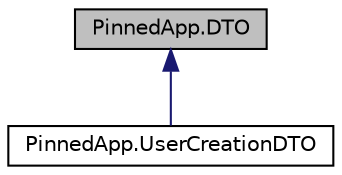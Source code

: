digraph "PinnedApp.DTO"
{
  edge [fontname="Helvetica",fontsize="10",labelfontname="Helvetica",labelfontsize="10"];
  node [fontname="Helvetica",fontsize="10",shape=record];
  Node0 [label="PinnedApp.DTO",height=0.2,width=0.4,color="black", fillcolor="grey75", style="filled", fontcolor="black"];
  Node0 -> Node1 [dir="back",color="midnightblue",fontsize="10",style="solid",fontname="Helvetica"];
  Node1 [label="PinnedApp.UserCreationDTO",height=0.2,width=0.4,color="black", fillcolor="white", style="filled",URL="$class_pinned_app_1_1_user_creation_d_t_o.html"];
}
